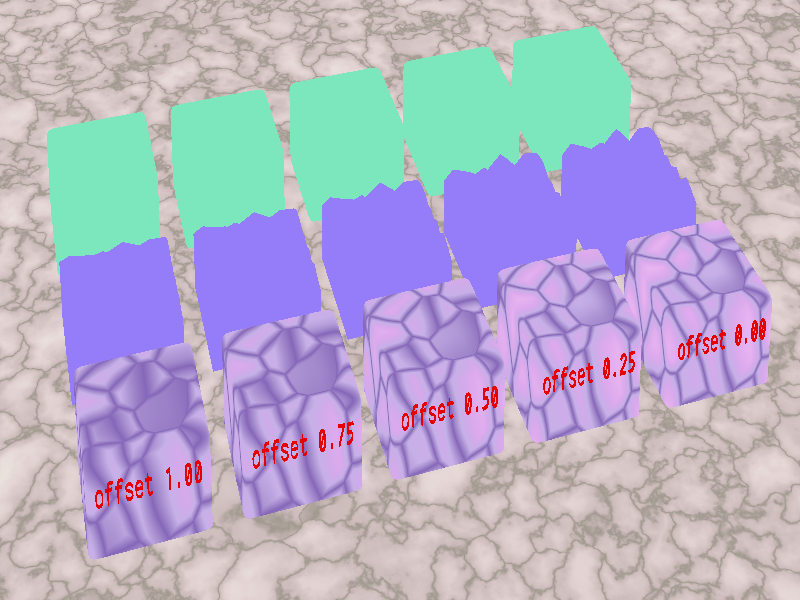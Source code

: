 // This work is licensed under the Creative Commons Attribution 3.0 Unported License.
// To view a copy of this license, visit http://creativecommons.org/licenses/by/3.0/
// or send a letter to Creative Commons, 444 Castro Street, Suite 900, Mountain View,
// California, 94041, USA.

// Persistence Of Vision Ray Tracer Scene Description File
// File: crackle3.pov
// Desc: crackle pattern demonstration scene
// Date: April 2001
// Auth: Christoph Hormann

// -w400 -h200
// -w512 -h256 +a0.3

#version 3.7;

global_settings { assumed_gamma 1.0 }

#include "colors.inc"

global_settings {
  // conditionally comply with gamma correction handling
  #if (version < 3.7)
    assumed_gamma 1.0
  #end
}

light_source {
   <1.6, 1.9, 2.7>*10000
   rgb 1.3
}

//-------------------------------------------------------------------------
// This scene uses a non-standard camera set-up. 
// (See CAMERA in the included documentation for details.) 
// If you are new to POV-Ray, you might want to try a different demo scene.
//-------------------------------------------------------------------------
camera {
   location    <7, 24, 12>
   direction   y
   sky         z
   up          z
   right       2.5*x
   look_at     <0.0, 0, 0.3>
   angle       30
}


sphere {
   <0, 0, 0>, 1
   texture {
      pigment {
         color rgb < 0.60, 0.70, 0.95 >
      }
      finish {
         diffuse 0
         ambient 1
      }
   }
   scale 100000
   no_shadow
   hollow on
}

plane {
   z, 0
   
   texture {
      pigment {
         crackle
         color_map {
            [ 0.0 color rgb<0.356, 0.321, 0.274> ]
            [ 0.1 color rgb<0.611, 0.500, 0.500> ]
            [ 0.4 color rgb<0.745, 0.623, 0.623> ]
            [ 1.0 color rgb<0.837, 0.782, 0.745> ]
         }
         warp { turbulence 0.6 }
      }
      finish {
         diffuse 0.6
         ambient 0.1
         specular 0.2
         reflection {
            0.2, 0.6
            fresnel on
         }
         conserve_energy
      }
   
   }
   
}

#macro Objs(Offs)

union {
   #local fn_Crack=
   function {
      pigment {
         crackle
         metric 2.5
         offset Offs
         color_map { [0 rgb 0][1 rgb 1] }
         scale 0.7
      }
   }
   
   
   #local T_Crack=
   texture {
      pigment {
         crackle
         metric 2.5
         offset Offs
         color_map {
            [ 0.0000 color rgb<0.2353, 0.1333, 0.4824> ]
            [ 0.1000 color rgb<0.5647, 0.4353, 0.8000> ]
            [ 0.2000 color rgb<0.6549, 0.4000, 0.8275> ]
            [ 0.3000 color rgb<0.7294, 0.4039, 0.8471> ]
            [ 0.7000 color rgb<0.9059, 0.5255, 0.8980> ]
            [ 0.8000 color rgb<1.0000, 0.6784, 0.8549> ]
            [ 0.9000 color rgb<0.9725, 0.6980, 0.5922> ]
            [ 0.9300 color rgb<0.9490, 0.7255, 0.4078> ]
            [ 0.9800 color rgb<0.9725, 0.7255, 0.3294> ]
            [ 1.0000 color rgb<0.3000, 0.2000, 0.8000> ]
         }
         scale 0.7
      }
      finish {
         ambient 0.1
         diffuse 0.7
         brilliance 1.3
         specular 0.3
      }
   }
   
   superellipsoid {
      <0.1, 0.1>
      scale <1.0, 1.0, 0.6>
      texture { T_Crack }
      translate <0.0, 3.0, 0.3>
   }
   
   superellipsoid {
      <0.1, 0.1>
      scale <1.0, 1.0, 0.6>
      
      texture {
         pigment { rgb <0.2, 0.8, 0.5> }
         finish {
            specular 0.5
            roughness 0.04
            diffuse 0.8
            brilliance 2.0
            ambient 0.1
         }
         normal {
            crackle 0.7
            metric 2.5
            offset Offs
            scale 0.7
         }
      }
      
      translate <0.0, -3.0, 0.3>
   }
   
   isosurface {
      function { z-fn_Crack(x, y, 0.6).red*0.35 }
      max_gradient 1.1 + (1-Offs)*0.4
      accuracy 0.001
      contained_by { box { <-1.0,-1.0,-0.6>,<1.0,1.0,1.1> } }
      
      texture {
         pigment { rgb <0.3, 0.2, 0.95> }
         finish {
            specular 0.5
            roughness 0.04
            diffuse 0.8
            brilliance 2.0
            ambient 0.1
         }
      }
      
      translate 0.6*z
   }
   
   object {
      text {
         ttf "crystal.ttf",
         concat("offset ", str(Offs,0,2)),
         0.1, 0
         
         rotate 90*x
         rotate 180*z
         scale 0.3
         translate <0.85, 4.01, 0.5>
         
         texture {
            pigment { color Red*0.8 }
         }
      }
   }
   
   translate -1*y
}
#end


object { Objs(0.0)  translate -5.0*x }
object { Objs(0.25) translate -2.5*x }
object { Objs(0.5)  translate  0.0*x }
object { Objs(0.75) translate  2.5*x }
object { Objs(1.0)  translate  5.0*x }
